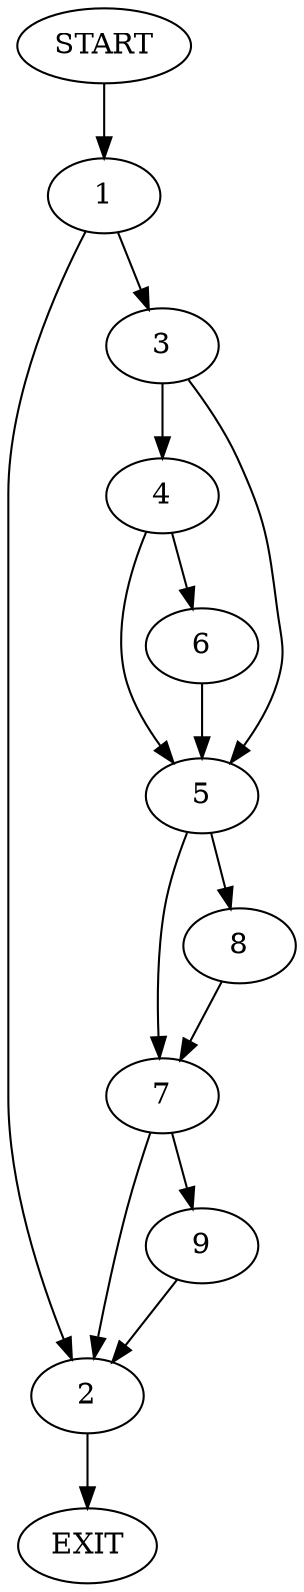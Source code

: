 digraph {
0 [label="START"]
10 [label="EXIT"]
0 -> 1
1 -> 2
1 -> 3
3 -> 4
3 -> 5
2 -> 10
4 -> 6
4 -> 5
5 -> 7
5 -> 8
6 -> 5
7 -> 2
7 -> 9
8 -> 7
9 -> 2
}
